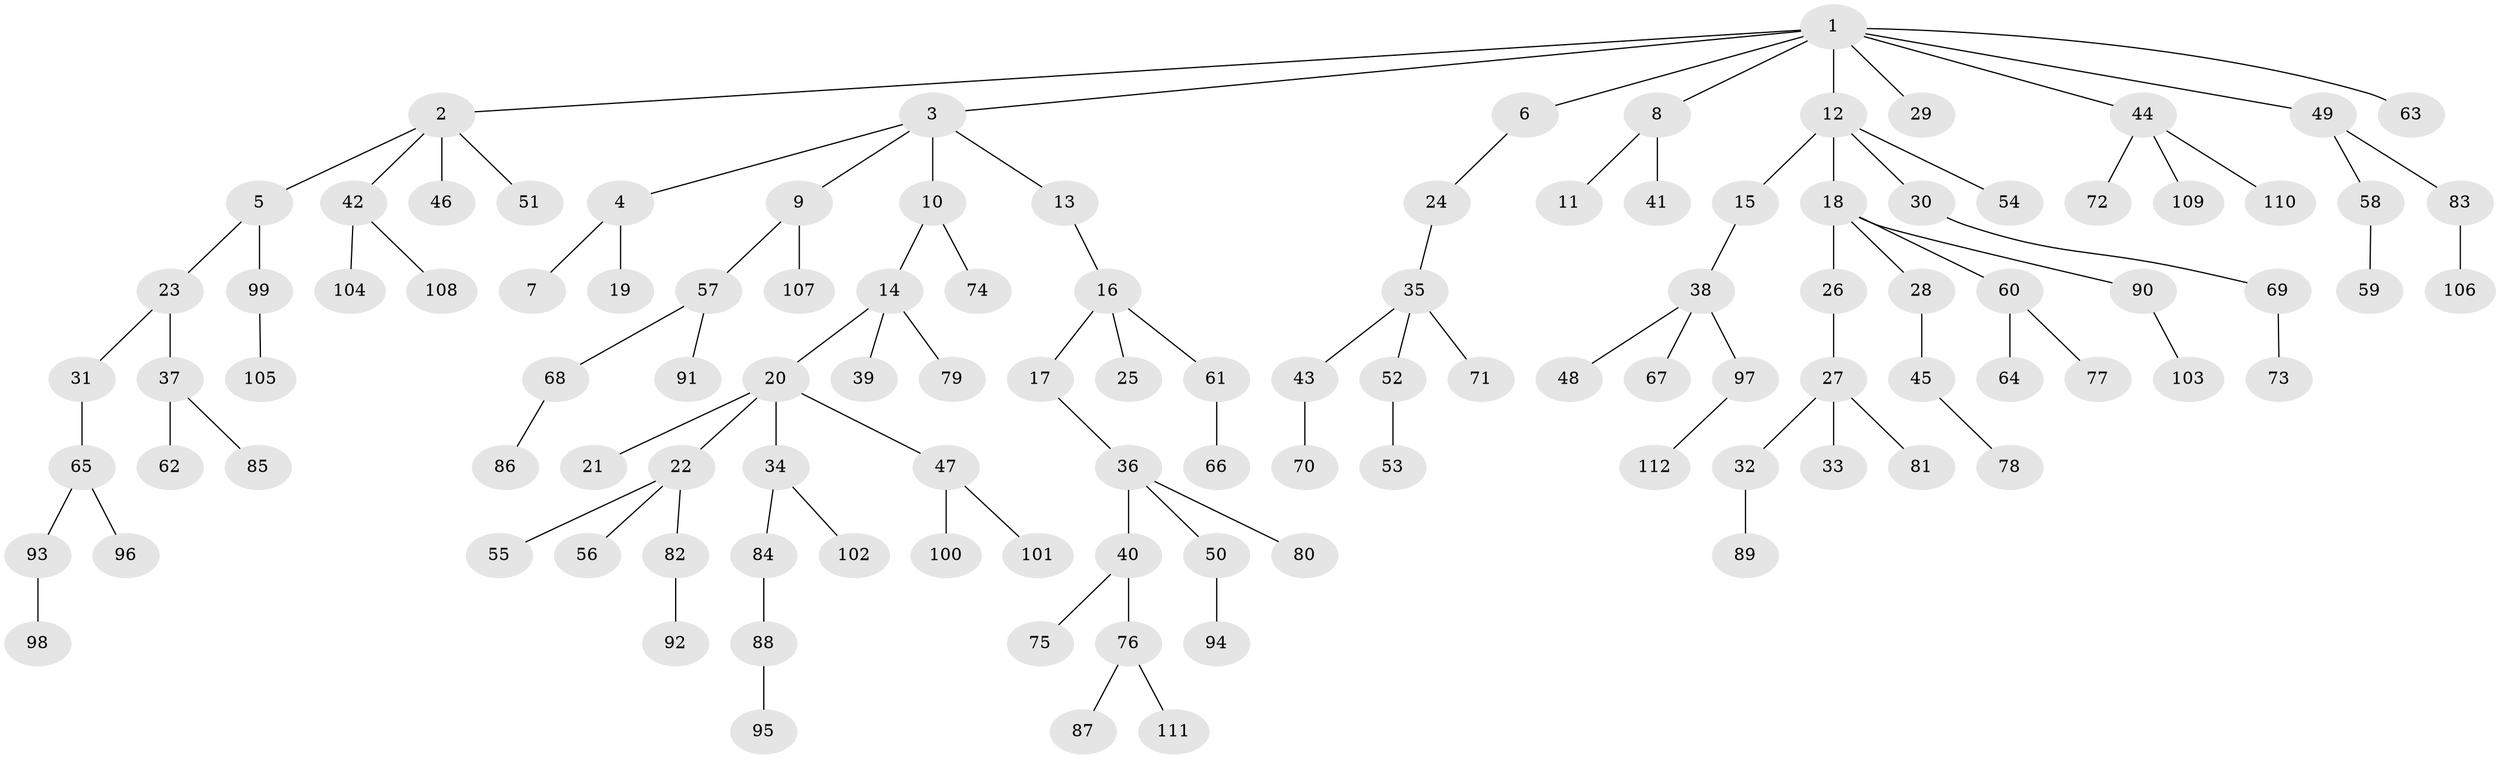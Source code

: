 // coarse degree distribution, {8: 0.014705882352941176, 4: 0.04411764705882353, 5: 0.029411764705882353, 1: 0.4411764705882353, 3: 0.14705882352941177, 2: 0.3235294117647059}
// Generated by graph-tools (version 1.1) at 2025/51/03/04/25 22:51:51]
// undirected, 112 vertices, 111 edges
graph export_dot {
  node [color=gray90,style=filled];
  1;
  2;
  3;
  4;
  5;
  6;
  7;
  8;
  9;
  10;
  11;
  12;
  13;
  14;
  15;
  16;
  17;
  18;
  19;
  20;
  21;
  22;
  23;
  24;
  25;
  26;
  27;
  28;
  29;
  30;
  31;
  32;
  33;
  34;
  35;
  36;
  37;
  38;
  39;
  40;
  41;
  42;
  43;
  44;
  45;
  46;
  47;
  48;
  49;
  50;
  51;
  52;
  53;
  54;
  55;
  56;
  57;
  58;
  59;
  60;
  61;
  62;
  63;
  64;
  65;
  66;
  67;
  68;
  69;
  70;
  71;
  72;
  73;
  74;
  75;
  76;
  77;
  78;
  79;
  80;
  81;
  82;
  83;
  84;
  85;
  86;
  87;
  88;
  89;
  90;
  91;
  92;
  93;
  94;
  95;
  96;
  97;
  98;
  99;
  100;
  101;
  102;
  103;
  104;
  105;
  106;
  107;
  108;
  109;
  110;
  111;
  112;
  1 -- 2;
  1 -- 3;
  1 -- 6;
  1 -- 8;
  1 -- 12;
  1 -- 29;
  1 -- 44;
  1 -- 49;
  1 -- 63;
  2 -- 5;
  2 -- 42;
  2 -- 46;
  2 -- 51;
  3 -- 4;
  3 -- 9;
  3 -- 10;
  3 -- 13;
  4 -- 7;
  4 -- 19;
  5 -- 23;
  5 -- 99;
  6 -- 24;
  8 -- 11;
  8 -- 41;
  9 -- 57;
  9 -- 107;
  10 -- 14;
  10 -- 74;
  12 -- 15;
  12 -- 18;
  12 -- 30;
  12 -- 54;
  13 -- 16;
  14 -- 20;
  14 -- 39;
  14 -- 79;
  15 -- 38;
  16 -- 17;
  16 -- 25;
  16 -- 61;
  17 -- 36;
  18 -- 26;
  18 -- 28;
  18 -- 60;
  18 -- 90;
  20 -- 21;
  20 -- 22;
  20 -- 34;
  20 -- 47;
  22 -- 55;
  22 -- 56;
  22 -- 82;
  23 -- 31;
  23 -- 37;
  24 -- 35;
  26 -- 27;
  27 -- 32;
  27 -- 33;
  27 -- 81;
  28 -- 45;
  30 -- 69;
  31 -- 65;
  32 -- 89;
  34 -- 84;
  34 -- 102;
  35 -- 43;
  35 -- 52;
  35 -- 71;
  36 -- 40;
  36 -- 50;
  36 -- 80;
  37 -- 62;
  37 -- 85;
  38 -- 48;
  38 -- 67;
  38 -- 97;
  40 -- 75;
  40 -- 76;
  42 -- 104;
  42 -- 108;
  43 -- 70;
  44 -- 72;
  44 -- 109;
  44 -- 110;
  45 -- 78;
  47 -- 100;
  47 -- 101;
  49 -- 58;
  49 -- 83;
  50 -- 94;
  52 -- 53;
  57 -- 68;
  57 -- 91;
  58 -- 59;
  60 -- 64;
  60 -- 77;
  61 -- 66;
  65 -- 93;
  65 -- 96;
  68 -- 86;
  69 -- 73;
  76 -- 87;
  76 -- 111;
  82 -- 92;
  83 -- 106;
  84 -- 88;
  88 -- 95;
  90 -- 103;
  93 -- 98;
  97 -- 112;
  99 -- 105;
}
